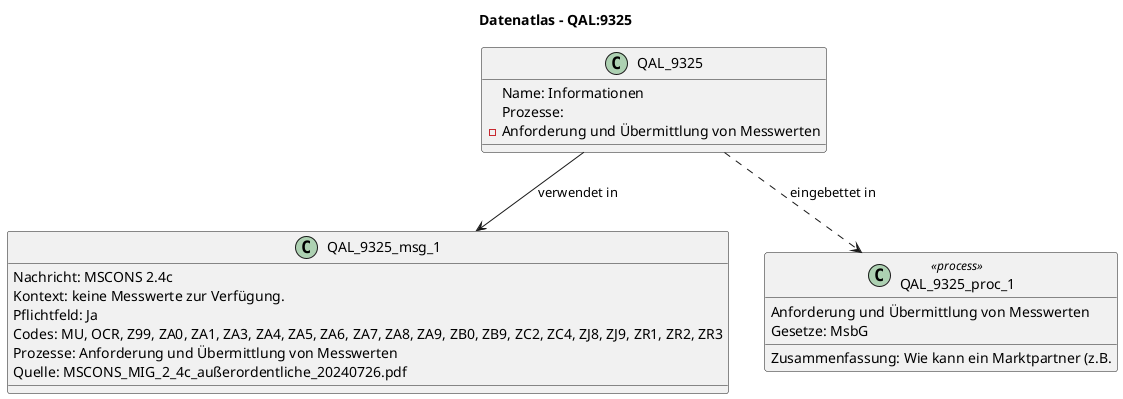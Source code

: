 @startuml
title Datenatlas – QAL:9325
class QAL_9325 {
  Name: Informationen
  Prozesse:
    - Anforderung und Übermittlung von Messwerten
}
class QAL_9325_msg_1 {
  Nachricht: MSCONS 2.4c
  Kontext: keine Messwerte zur Verfügung.
  Pflichtfeld: Ja
  Codes: MU, OCR, Z99, ZA0, ZA1, ZA3, ZA4, ZA5, ZA6, ZA7, ZA8, ZA9, ZB0, ZB9, ZC2, ZC4, ZJ8, ZJ9, ZR1, ZR2, ZR3
  Prozesse: Anforderung und Übermittlung von Messwerten
  Quelle: MSCONS_MIG_2_4c_außerordentliche_20240726.pdf
}
QAL_9325 --> QAL_9325_msg_1 : verwendet in
class QAL_9325_proc_1 <<process>> {
  Anforderung und Übermittlung von Messwerten
  Gesetze: MsbG
  Zusammenfassung: Wie kann ein Marktpartner (z.B.
}
QAL_9325 ..> QAL_9325_proc_1 : eingebettet in
@enduml
